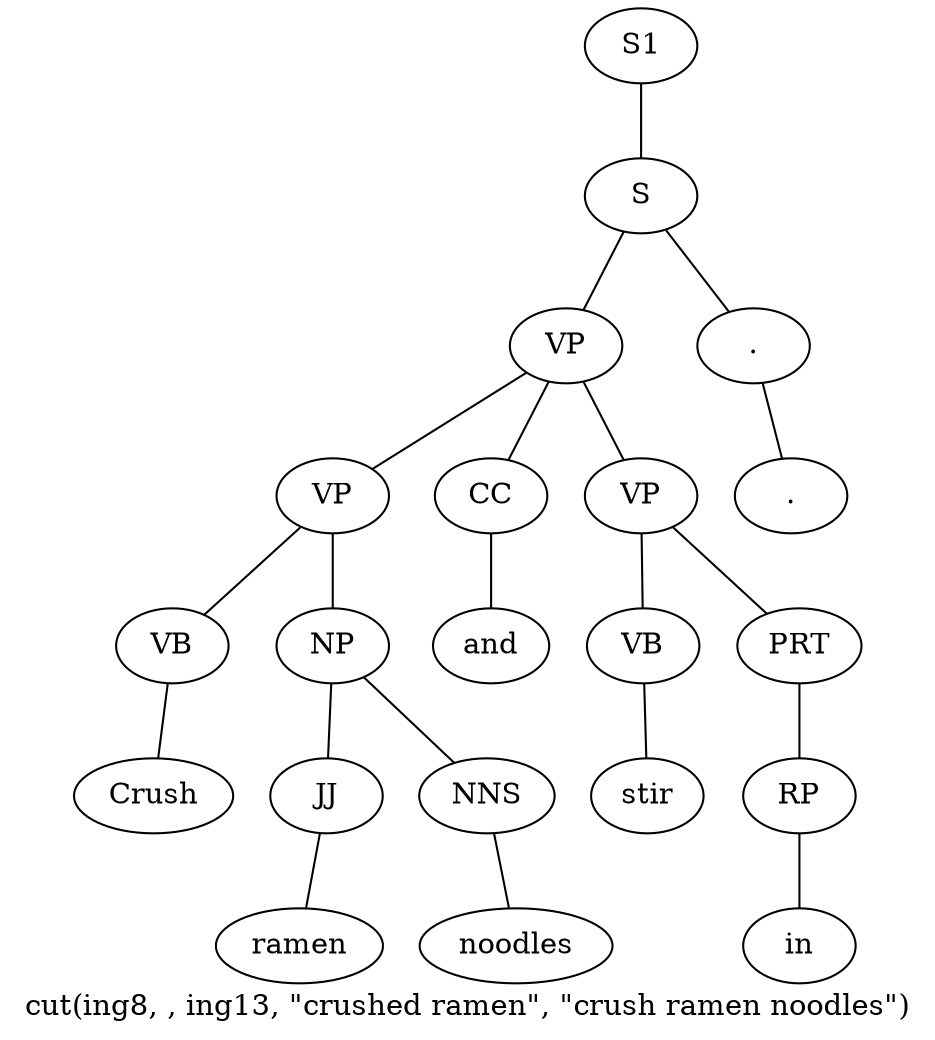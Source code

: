 graph SyntaxGraph {
	label = "cut(ing8, , ing13, \"crushed ramen\", \"crush ramen noodles\")";
	Node0 [label="S1"];
	Node1 [label="S"];
	Node2 [label="VP"];
	Node3 [label="VP"];
	Node4 [label="VB"];
	Node5 [label="Crush"];
	Node6 [label="NP"];
	Node7 [label="JJ"];
	Node8 [label="ramen"];
	Node9 [label="NNS"];
	Node10 [label="noodles"];
	Node11 [label="CC"];
	Node12 [label="and"];
	Node13 [label="VP"];
	Node14 [label="VB"];
	Node15 [label="stir"];
	Node16 [label="PRT"];
	Node17 [label="RP"];
	Node18 [label="in"];
	Node19 [label="."];
	Node20 [label="."];

	Node0 -- Node1;
	Node1 -- Node2;
	Node1 -- Node19;
	Node2 -- Node3;
	Node2 -- Node11;
	Node2 -- Node13;
	Node3 -- Node4;
	Node3 -- Node6;
	Node4 -- Node5;
	Node6 -- Node7;
	Node6 -- Node9;
	Node7 -- Node8;
	Node9 -- Node10;
	Node11 -- Node12;
	Node13 -- Node14;
	Node13 -- Node16;
	Node14 -- Node15;
	Node16 -- Node17;
	Node17 -- Node18;
	Node19 -- Node20;
}